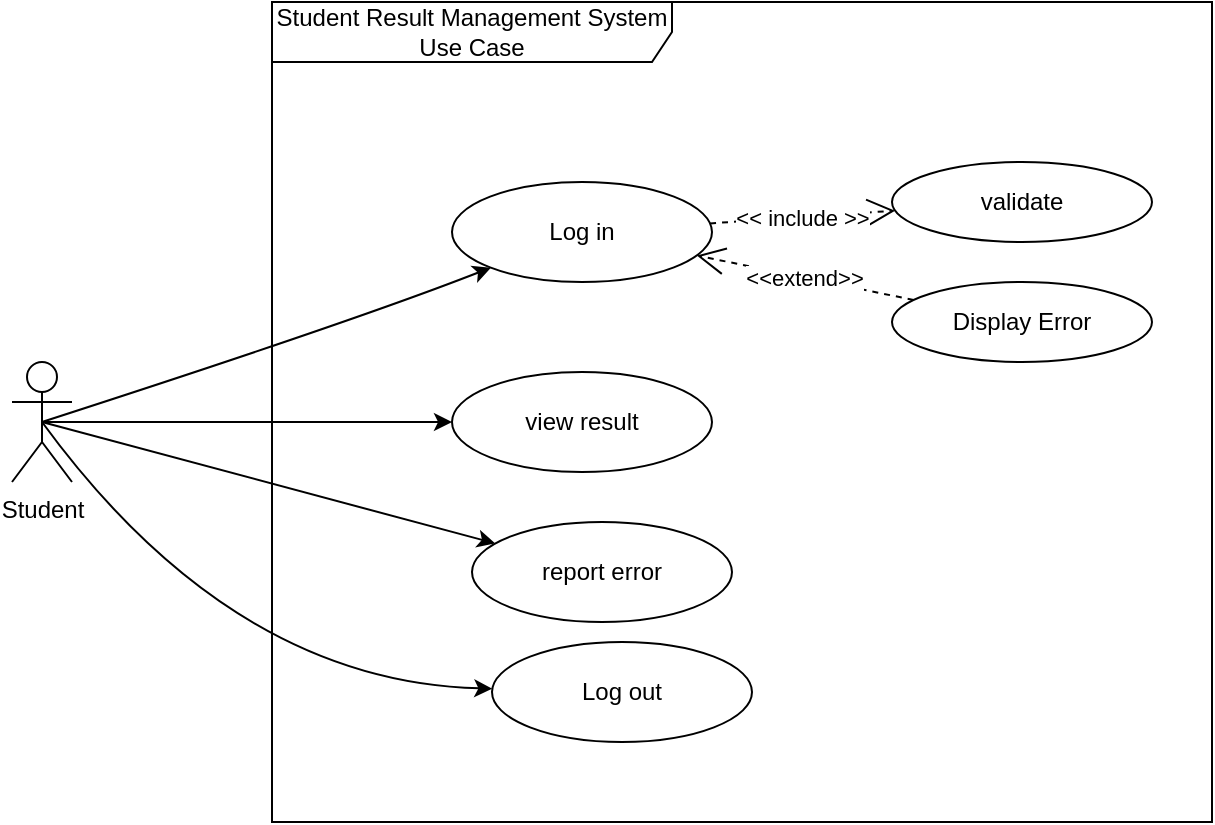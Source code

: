 <mxfile version="20.5.1" type="device"><diagram id="Scc8iLnljf960x_2s65F" name="Page-1"><mxGraphModel dx="821" dy="482" grid="1" gridSize="10" guides="1" tooltips="1" connect="1" arrows="1" fold="1" page="1" pageScale="1" pageWidth="1169" pageHeight="827" math="0" shadow="0"><root><mxCell id="0"/><mxCell id="1" parent="0"/><mxCell id="9rnsO95ieuUXOSnN_7F--1" value="Student" style="shape=umlActor;verticalLabelPosition=bottom;verticalAlign=top;html=1;" vertex="1" parent="1"><mxGeometry x="130" y="200" width="30" height="60" as="geometry"/></mxCell><mxCell id="9rnsO95ieuUXOSnN_7F--2" value="Log in" style="ellipse;whiteSpace=wrap;html=1;" vertex="1" parent="1"><mxGeometry x="350" y="110" width="130" height="50" as="geometry"/></mxCell><mxCell id="9rnsO95ieuUXOSnN_7F--4" value="view result" style="ellipse;whiteSpace=wrap;html=1;" vertex="1" parent="1"><mxGeometry x="350" y="205" width="130" height="50" as="geometry"/></mxCell><mxCell id="9rnsO95ieuUXOSnN_7F--5" value="report error" style="ellipse;whiteSpace=wrap;html=1;" vertex="1" parent="1"><mxGeometry x="360" y="280" width="130" height="50" as="geometry"/></mxCell><mxCell id="9rnsO95ieuUXOSnN_7F--6" value="Log out" style="ellipse;whiteSpace=wrap;html=1;" vertex="1" parent="1"><mxGeometry x="370" y="340" width="130" height="50" as="geometry"/></mxCell><mxCell id="9rnsO95ieuUXOSnN_7F--7" value="validate" style="ellipse;whiteSpace=wrap;html=1;" vertex="1" parent="1"><mxGeometry x="570" y="100" width="130" height="40" as="geometry"/></mxCell><mxCell id="9rnsO95ieuUXOSnN_7F--8" style="html=1;exitX=0.5;exitY=0.5;exitPerimeter=0;jettySize=auto;orthogonalLoop=1;curved=1;fontColor=#000000;exitDx=0;exitDy=0;strokeColor=#000000;" edge="1" parent="1" source="9rnsO95ieuUXOSnN_7F--1" target="9rnsO95ieuUXOSnN_7F--2"><mxGeometry relative="1" as="geometry"><mxPoint x="160" y="215" as="sourcePoint"/><mxPoint x="245" y="205" as="targetPoint"/><Array as="points"><mxPoint x="300" y="180"/></Array></mxGeometry></mxCell><mxCell id="9rnsO95ieuUXOSnN_7F--10" style="html=1;exitX=0.5;exitY=0.5;exitPerimeter=0;jettySize=auto;orthogonalLoop=1;curved=1;fontColor=#000000;exitDx=0;exitDy=0;strokeColor=#000000;" edge="1" parent="1" source="9rnsO95ieuUXOSnN_7F--1" target="9rnsO95ieuUXOSnN_7F--4"><mxGeometry relative="1" as="geometry"><mxPoint x="215" y="260" as="sourcePoint"/><mxPoint x="374.936" y="234.556" as="targetPoint"/></mxGeometry></mxCell><mxCell id="9rnsO95ieuUXOSnN_7F--11" style="html=1;exitX=0.5;exitY=0.5;exitPerimeter=0;jettySize=auto;orthogonalLoop=1;curved=1;fontColor=#000000;exitDx=0;exitDy=0;strokeColor=#000000;" edge="1" parent="1" source="9rnsO95ieuUXOSnN_7F--1" target="9rnsO95ieuUXOSnN_7F--5"><mxGeometry relative="1" as="geometry"><mxPoint x="225" y="270" as="sourcePoint"/><mxPoint x="384.936" y="244.556" as="targetPoint"/></mxGeometry></mxCell><mxCell id="9rnsO95ieuUXOSnN_7F--12" style="html=1;exitX=0.5;exitY=0.5;exitPerimeter=0;jettySize=auto;orthogonalLoop=1;curved=1;fontColor=#000000;exitDx=0;exitDy=0;strokeColor=#000000;" edge="1" parent="1" source="9rnsO95ieuUXOSnN_7F--1" target="9rnsO95ieuUXOSnN_7F--6"><mxGeometry relative="1" as="geometry"><mxPoint x="255" y="300" as="sourcePoint"/><mxPoint x="414.936" y="274.556" as="targetPoint"/><Array as="points"><mxPoint x="240" y="360"/></Array></mxGeometry></mxCell><mxCell id="9rnsO95ieuUXOSnN_7F--13" value="&amp;lt;&amp;lt; include &amp;gt;&amp;gt;" style="endArrow=open;endSize=12;dashed=1;html=1;fontColor=#000000;strokeColor=#000000;" edge="1" parent="1" source="9rnsO95ieuUXOSnN_7F--2" target="9rnsO95ieuUXOSnN_7F--7"><mxGeometry width="160" relative="1" as="geometry"><mxPoint x="365" y="115" as="sourcePoint"/><mxPoint x="492.574" y="96.716" as="targetPoint"/></mxGeometry></mxCell><mxCell id="9rnsO95ieuUXOSnN_7F--14" value="Student Result Management System Use Case" style="shape=umlFrame;whiteSpace=wrap;html=1;strokeWidth=1;fillColor=none;width=200;height=30;fontColor=#000000;strokeColor=#000000;" vertex="1" parent="1"><mxGeometry x="260" y="20" width="470" height="410" as="geometry"/></mxCell><mxCell id="9rnsO95ieuUXOSnN_7F--15" value="&amp;lt;&amp;lt;extend&amp;gt;&amp;gt;" style="endArrow=open;endSize=12;dashed=1;html=1;fontColor=#000000;strokeColor=#000000;" edge="1" parent="1" source="9rnsO95ieuUXOSnN_7F--16" target="9rnsO95ieuUXOSnN_7F--2"><mxGeometry width="160" relative="1" as="geometry"><mxPoint x="580" y="180" as="sourcePoint"/><mxPoint x="581.539" y="134.327" as="targetPoint"/></mxGeometry></mxCell><mxCell id="9rnsO95ieuUXOSnN_7F--16" value="Display Error" style="ellipse;whiteSpace=wrap;html=1;" vertex="1" parent="1"><mxGeometry x="570" y="160" width="130" height="40" as="geometry"/></mxCell></root></mxGraphModel></diagram></mxfile>